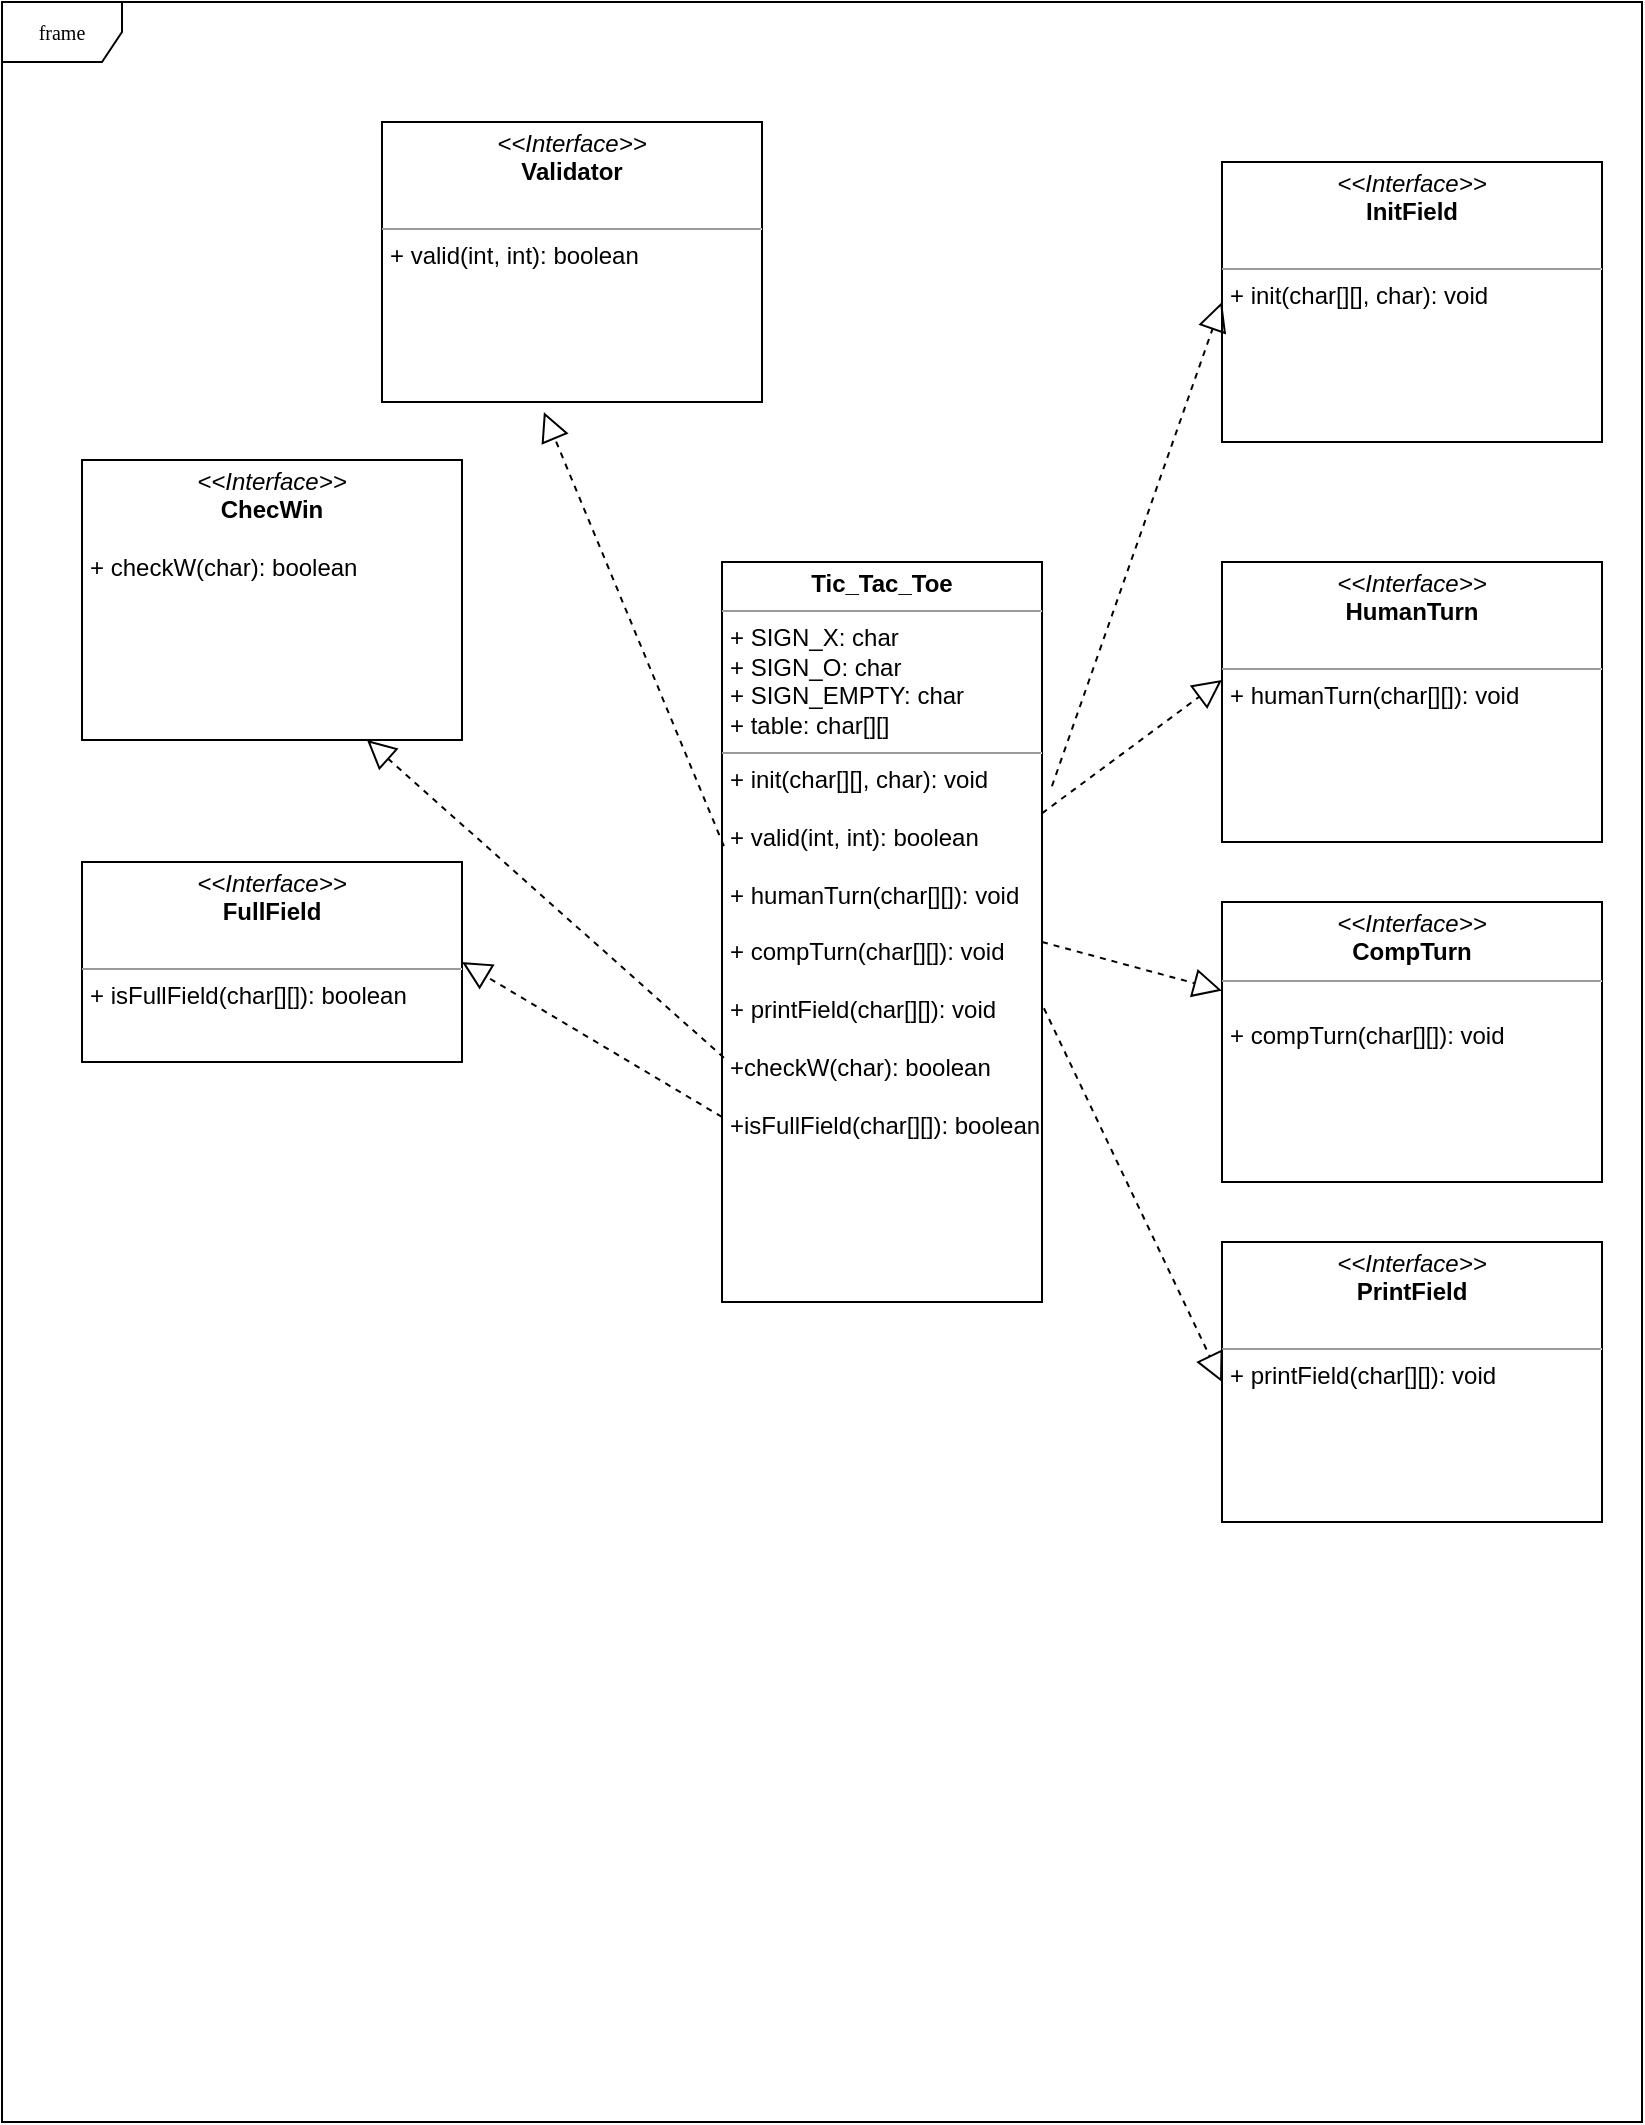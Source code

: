 <mxfile version="15.5.5" type="device"><diagram name="Page-1" id="c4acf3e9-155e-7222-9cf6-157b1a14988f"><mxGraphModel dx="1422" dy="914" grid="1" gridSize="10" guides="1" tooltips="1" connect="1" arrows="1" fold="1" page="1" pageScale="1" pageWidth="850" pageHeight="1100" background="none" math="0" shadow="0"><root><mxCell id="0"/><mxCell id="1" parent="0"/><mxCell id="17acba5748e5396b-1" value="frame" style="shape=umlFrame;whiteSpace=wrap;html=1;rounded=0;shadow=0;comic=0;labelBackgroundColor=none;strokeWidth=1;fontFamily=Verdana;fontSize=10;align=center;" parent="1" vertex="1"><mxGeometry x="20" y="20" width="820" height="1060" as="geometry"/></mxCell><mxCell id="5d2195bd80daf111-9" value="&lt;p style=&quot;margin: 0px ; margin-top: 4px ; text-align: center&quot;&gt;&lt;i&gt;&amp;lt;&amp;lt;Interface&amp;gt;&amp;gt;&lt;/i&gt;&lt;br&gt;&lt;b&gt;InitField&lt;/b&gt;&lt;/p&gt;&lt;p style=&quot;margin: 0px ; margin-left: 4px&quot;&gt;&lt;br&gt;&lt;/p&gt;&lt;hr size=&quot;1&quot;&gt;&lt;p style=&quot;margin: 0px ; margin-left: 4px&quot;&gt;+ init(char[][], char): void&lt;br&gt;&lt;br&gt;&lt;/p&gt;" style="verticalAlign=top;align=left;overflow=fill;fontSize=12;fontFamily=Helvetica;html=1;rounded=0;shadow=0;comic=0;labelBackgroundColor=none;strokeWidth=1" parent="1" vertex="1"><mxGeometry x="630" y="100" width="190" height="140" as="geometry"/></mxCell><mxCell id="5d2195bd80daf111-10" value="&lt;p style=&quot;margin: 0px ; margin-top: 4px ; text-align: center&quot;&gt;&lt;i&gt;&amp;lt;&amp;lt;Interface&amp;gt;&amp;gt;&lt;/i&gt;&lt;br&gt;&lt;b&gt;HumanTurn&lt;/b&gt;&lt;/p&gt;&lt;p style=&quot;margin: 0px ; margin-left: 4px&quot;&gt;&lt;br&gt;&lt;/p&gt;&lt;hr size=&quot;1&quot;&gt;&lt;p style=&quot;margin: 0px ; margin-left: 4px&quot;&gt;+ humanTurn(char[][]): void&lt;br&gt;&lt;br&gt;&lt;/p&gt;" style="verticalAlign=top;align=left;overflow=fill;fontSize=12;fontFamily=Helvetica;html=1;rounded=0;shadow=0;comic=0;labelBackgroundColor=none;strokeWidth=1" parent="1" vertex="1"><mxGeometry x="630" y="300" width="190" height="140" as="geometry"/></mxCell><mxCell id="5d2195bd80daf111-11" value="&lt;p style=&quot;margin: 0px ; margin-top: 4px ; text-align: center&quot;&gt;&lt;i&gt;&amp;lt;&amp;lt;Interface&amp;gt;&amp;gt;&lt;/i&gt;&lt;br&gt;&lt;b&gt;PrintField&lt;/b&gt;&lt;/p&gt;&lt;p style=&quot;margin: 0px ; margin-left: 4px&quot;&gt;&lt;br&gt;&lt;/p&gt;&lt;hr size=&quot;1&quot;&gt;&lt;p style=&quot;margin: 0px ; margin-left: 4px&quot;&gt;+ printField(char[][]): void&lt;br&gt;&lt;/p&gt;" style="verticalAlign=top;align=left;overflow=fill;fontSize=12;fontFamily=Helvetica;html=1;rounded=0;shadow=0;comic=0;labelBackgroundColor=none;strokeWidth=1" parent="1" vertex="1"><mxGeometry x="630" y="640" width="190" height="140" as="geometry"/></mxCell><mxCell id="5d2195bd80daf111-12" value="&lt;p style=&quot;margin: 0px ; margin-top: 4px ; text-align: center&quot;&gt;&lt;i&gt;&amp;lt;&amp;lt;Interface&amp;gt;&amp;gt;&lt;/i&gt;&lt;br&gt;&lt;b&gt;Validator&lt;/b&gt;&lt;/p&gt;&lt;p style=&quot;margin: 0px ; margin-left: 4px&quot;&gt;&lt;br&gt;&lt;/p&gt;&lt;hr size=&quot;1&quot;&gt;&lt;p style=&quot;margin: 0px ; margin-left: 4px&quot;&gt;+ valid(int, int): boolean&lt;br&gt;&lt;/p&gt;" style="verticalAlign=top;align=left;overflow=fill;fontSize=12;fontFamily=Helvetica;html=1;rounded=0;shadow=0;comic=0;labelBackgroundColor=none;strokeWidth=1" parent="1" vertex="1"><mxGeometry x="210" y="80" width="190" height="140" as="geometry"/></mxCell><mxCell id="5d2195bd80daf111-15" value="&lt;p style=&quot;margin: 0px ; margin-top: 4px ; text-align: center&quot;&gt;&lt;i&gt;&amp;lt;&amp;lt;Interface&amp;gt;&amp;gt;&lt;/i&gt;&lt;br&gt;&lt;b&gt;CompTurn&lt;/b&gt;&lt;/p&gt;&lt;hr size=&quot;1&quot;&gt;&lt;p style=&quot;margin: 0px ; margin-left: 4px&quot;&gt;&lt;/p&gt;&lt;p style=&quot;margin: 0px ; margin-left: 4px&quot;&gt;&lt;br&gt;+ compTurn(char[][]): void&lt;/p&gt;" style="verticalAlign=top;align=left;overflow=fill;fontSize=12;fontFamily=Helvetica;html=1;rounded=0;shadow=0;comic=0;labelBackgroundColor=none;strokeWidth=1" parent="1" vertex="1"><mxGeometry x="630" y="470" width="190" height="140" as="geometry"/></mxCell><mxCell id="5d2195bd80daf111-19" value="&lt;p style=&quot;margin: 0px ; margin-top: 4px ; text-align: center&quot;&gt;&lt;i&gt;&amp;lt;&amp;lt;Interface&amp;gt;&amp;gt;&lt;/i&gt;&lt;br&gt;&lt;b&gt;ChecWin&lt;/b&gt;&lt;/p&gt;&lt;p style=&quot;margin: 0px ; margin-left: 4px&quot;&gt;&lt;br&gt;&lt;/p&gt;&lt;p style=&quot;margin: 0px ; margin-left: 4px&quot;&gt;+ checkW(char): boolean&lt;br&gt;&lt;br&gt;&lt;/p&gt;" style="verticalAlign=top;align=left;overflow=fill;fontSize=12;fontFamily=Helvetica;html=1;rounded=0;shadow=0;comic=0;labelBackgroundColor=none;strokeWidth=1;" parent="1" vertex="1"><mxGeometry x="60" y="249" width="190" height="140" as="geometry"/></mxCell><mxCell id="5d2195bd80daf111-20" value="&lt;p style=&quot;margin: 0px ; margin-top: 4px ; text-align: center&quot;&gt;&lt;i&gt;&amp;lt;&amp;lt;Interface&amp;gt;&amp;gt;&lt;/i&gt;&lt;br&gt;&lt;b&gt;FullField&lt;/b&gt;&lt;/p&gt;&lt;p style=&quot;margin: 0px ; margin-left: 4px&quot;&gt;&lt;br&gt;&lt;/p&gt;&lt;hr size=&quot;1&quot;&gt;&lt;p style=&quot;margin: 0px ; margin-left: 4px&quot;&gt;+ isFullField(char[][]): boolean&lt;br&gt;&lt;/p&gt;" style="verticalAlign=top;align=left;overflow=fill;fontSize=12;fontFamily=Helvetica;html=1;rounded=0;shadow=0;comic=0;labelBackgroundColor=none;strokeWidth=1" parent="1" vertex="1"><mxGeometry x="60" y="450" width="190" height="100" as="geometry"/></mxCell><mxCell id="IUwr1rv6W3f2p6ijQl9Z-2" value="&lt;p style=&quot;margin: 0px ; margin-top: 4px ; text-align: center&quot;&gt;&lt;b&gt;Tic_Tac_Toe&lt;/b&gt;&lt;/p&gt;&lt;hr size=&quot;1&quot;&gt;&lt;p style=&quot;margin: 0px ; margin-left: 4px&quot;&gt;+ SIGN_X: char&lt;/p&gt;&lt;p style=&quot;margin: 0px ; margin-left: 4px&quot;&gt;+ SIGN_O: char&lt;/p&gt;&lt;p style=&quot;margin: 0px ; margin-left: 4px&quot;&gt;+ SIGN_EMPTY: char&lt;/p&gt;&lt;p style=&quot;margin: 0px ; margin-left: 4px&quot;&gt;+ table: char[][]&lt;/p&gt;&lt;hr size=&quot;1&quot;&gt;&lt;p style=&quot;margin: 0px ; margin-left: 4px&quot;&gt;+ init(char[][], char): void&lt;/p&gt;&lt;p style=&quot;margin: 0px ; margin-left: 4px&quot;&gt;&lt;br&gt;&lt;/p&gt;&lt;p style=&quot;margin: 0px ; margin-left: 4px&quot;&gt;+ valid(int, int): boolean&lt;/p&gt;&lt;p style=&quot;margin: 0px ; margin-left: 4px&quot;&gt;&lt;br&gt;&lt;/p&gt;&lt;p style=&quot;margin: 0px ; margin-left: 4px&quot;&gt;+ humanTurn(char[][]): void&lt;/p&gt;&lt;p style=&quot;margin: 0px ; margin-left: 4px&quot;&gt;&lt;br&gt;&lt;/p&gt;&lt;p style=&quot;margin: 0px ; margin-left: 4px&quot;&gt;+ compTurn(char[][]): void&lt;/p&gt;&lt;p style=&quot;margin: 0px ; margin-left: 4px&quot;&gt;&lt;br&gt;&lt;/p&gt;&lt;p style=&quot;margin: 0px ; margin-left: 4px&quot;&gt;+ printField(char[][]): void&lt;/p&gt;&lt;p style=&quot;margin: 0px ; margin-left: 4px&quot;&gt;&lt;br&gt;&lt;/p&gt;&lt;p style=&quot;margin: 0px ; margin-left: 4px&quot;&gt;+checkW(char): boolean&lt;/p&gt;&lt;p style=&quot;margin: 0px ; margin-left: 4px&quot;&gt;&lt;br&gt;&lt;/p&gt;&lt;p style=&quot;margin: 0px ; margin-left: 4px&quot;&gt;+isFullField(char[][]): boolean&amp;nbsp;&lt;/p&gt;" style="verticalAlign=top;align=left;overflow=fill;fontSize=12;fontFamily=Helvetica;html=1;" vertex="1" parent="1"><mxGeometry x="380" y="300" width="160" height="370" as="geometry"/></mxCell><mxCell id="IUwr1rv6W3f2p6ijQl9Z-3" value="" style="endArrow=block;dashed=1;endFill=0;endSize=12;html=1;rounded=0;" edge="1" parent="1" source="IUwr1rv6W3f2p6ijQl9Z-2" target="5d2195bd80daf111-15"><mxGeometry width="160" relative="1" as="geometry"><mxPoint x="360" y="450" as="sourcePoint"/><mxPoint x="520" y="450" as="targetPoint"/><Array as="points"><mxPoint x="540" y="490"/></Array></mxGeometry></mxCell><mxCell id="IUwr1rv6W3f2p6ijQl9Z-4" value="" style="endArrow=block;dashed=1;endFill=0;endSize=12;html=1;rounded=0;entryX=0.75;entryY=1;entryDx=0;entryDy=0;exitX=0.006;exitY=0.67;exitDx=0;exitDy=0;exitPerimeter=0;" edge="1" parent="1" source="IUwr1rv6W3f2p6ijQl9Z-2" target="5d2195bd80daf111-19"><mxGeometry width="160" relative="1" as="geometry"><mxPoint x="360" y="550" as="sourcePoint"/><mxPoint x="520" y="550" as="targetPoint"/></mxGeometry></mxCell><mxCell id="IUwr1rv6W3f2p6ijQl9Z-5" value="" style="endArrow=block;dashed=1;endFill=0;endSize=12;html=1;rounded=0;entryX=1;entryY=0.5;entryDx=0;entryDy=0;exitX=0;exitY=0.75;exitDx=0;exitDy=0;" edge="1" parent="1" source="IUwr1rv6W3f2p6ijQl9Z-2" target="5d2195bd80daf111-20"><mxGeometry width="160" relative="1" as="geometry"><mxPoint x="360" y="550" as="sourcePoint"/><mxPoint x="520" y="550" as="targetPoint"/></mxGeometry></mxCell><mxCell id="IUwr1rv6W3f2p6ijQl9Z-6" value="" style="endArrow=block;dashed=1;endFill=0;endSize=12;html=1;rounded=0;entryX=0;entryY=0.421;entryDx=0;entryDy=0;entryPerimeter=0;" edge="1" parent="1" source="IUwr1rv6W3f2p6ijQl9Z-2" target="5d2195bd80daf111-10"><mxGeometry width="160" relative="1" as="geometry"><mxPoint x="360" y="550" as="sourcePoint"/><mxPoint x="520" y="550" as="targetPoint"/></mxGeometry></mxCell><mxCell id="IUwr1rv6W3f2p6ijQl9Z-7" value="" style="endArrow=block;dashed=1;endFill=0;endSize=12;html=1;rounded=0;entryX=0;entryY=0.5;entryDx=0;entryDy=0;exitX=1.031;exitY=0.303;exitDx=0;exitDy=0;exitPerimeter=0;" edge="1" parent="1" source="IUwr1rv6W3f2p6ijQl9Z-2" target="5d2195bd80daf111-9"><mxGeometry width="160" relative="1" as="geometry"><mxPoint x="360" y="550" as="sourcePoint"/><mxPoint x="520" y="550" as="targetPoint"/></mxGeometry></mxCell><mxCell id="IUwr1rv6W3f2p6ijQl9Z-8" value="" style="endArrow=block;dashed=1;endFill=0;endSize=12;html=1;rounded=0;entryX=0.426;entryY=1.036;entryDx=0;entryDy=0;entryPerimeter=0;exitX=0.006;exitY=0.384;exitDx=0;exitDy=0;exitPerimeter=0;" edge="1" parent="1" source="IUwr1rv6W3f2p6ijQl9Z-2" target="5d2195bd80daf111-12"><mxGeometry width="160" relative="1" as="geometry"><mxPoint x="360" y="350" as="sourcePoint"/><mxPoint x="520" y="350" as="targetPoint"/></mxGeometry></mxCell><mxCell id="IUwr1rv6W3f2p6ijQl9Z-9" value="" style="endArrow=block;dashed=1;endFill=0;endSize=12;html=1;rounded=0;entryX=0;entryY=0.5;entryDx=0;entryDy=0;exitX=1.006;exitY=0.603;exitDx=0;exitDy=0;exitPerimeter=0;" edge="1" parent="1" source="IUwr1rv6W3f2p6ijQl9Z-2" target="5d2195bd80daf111-11"><mxGeometry width="160" relative="1" as="geometry"><mxPoint x="360" y="550" as="sourcePoint"/><mxPoint x="520" y="550" as="targetPoint"/></mxGeometry></mxCell></root></mxGraphModel></diagram></mxfile>